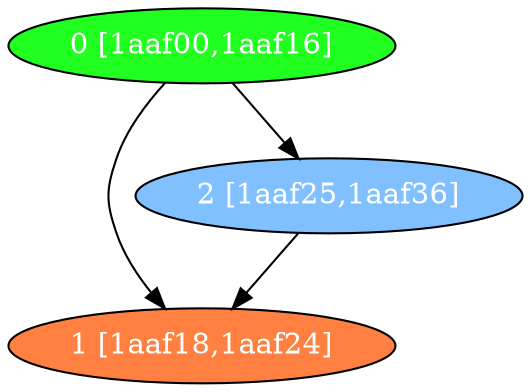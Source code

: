 diGraph libnss3{
	libnss3_0  [style=filled fillcolor="#20FF20" fontcolor="#ffffff" shape=oval label="0 [1aaf00,1aaf16]"]
	libnss3_1  [style=filled fillcolor="#FF8040" fontcolor="#ffffff" shape=oval label="1 [1aaf18,1aaf24]"]
	libnss3_2  [style=filled fillcolor="#80C0FF" fontcolor="#ffffff" shape=oval label="2 [1aaf25,1aaf36]"]

	libnss3_0 -> libnss3_1
	libnss3_0 -> libnss3_2
	libnss3_2 -> libnss3_1
}